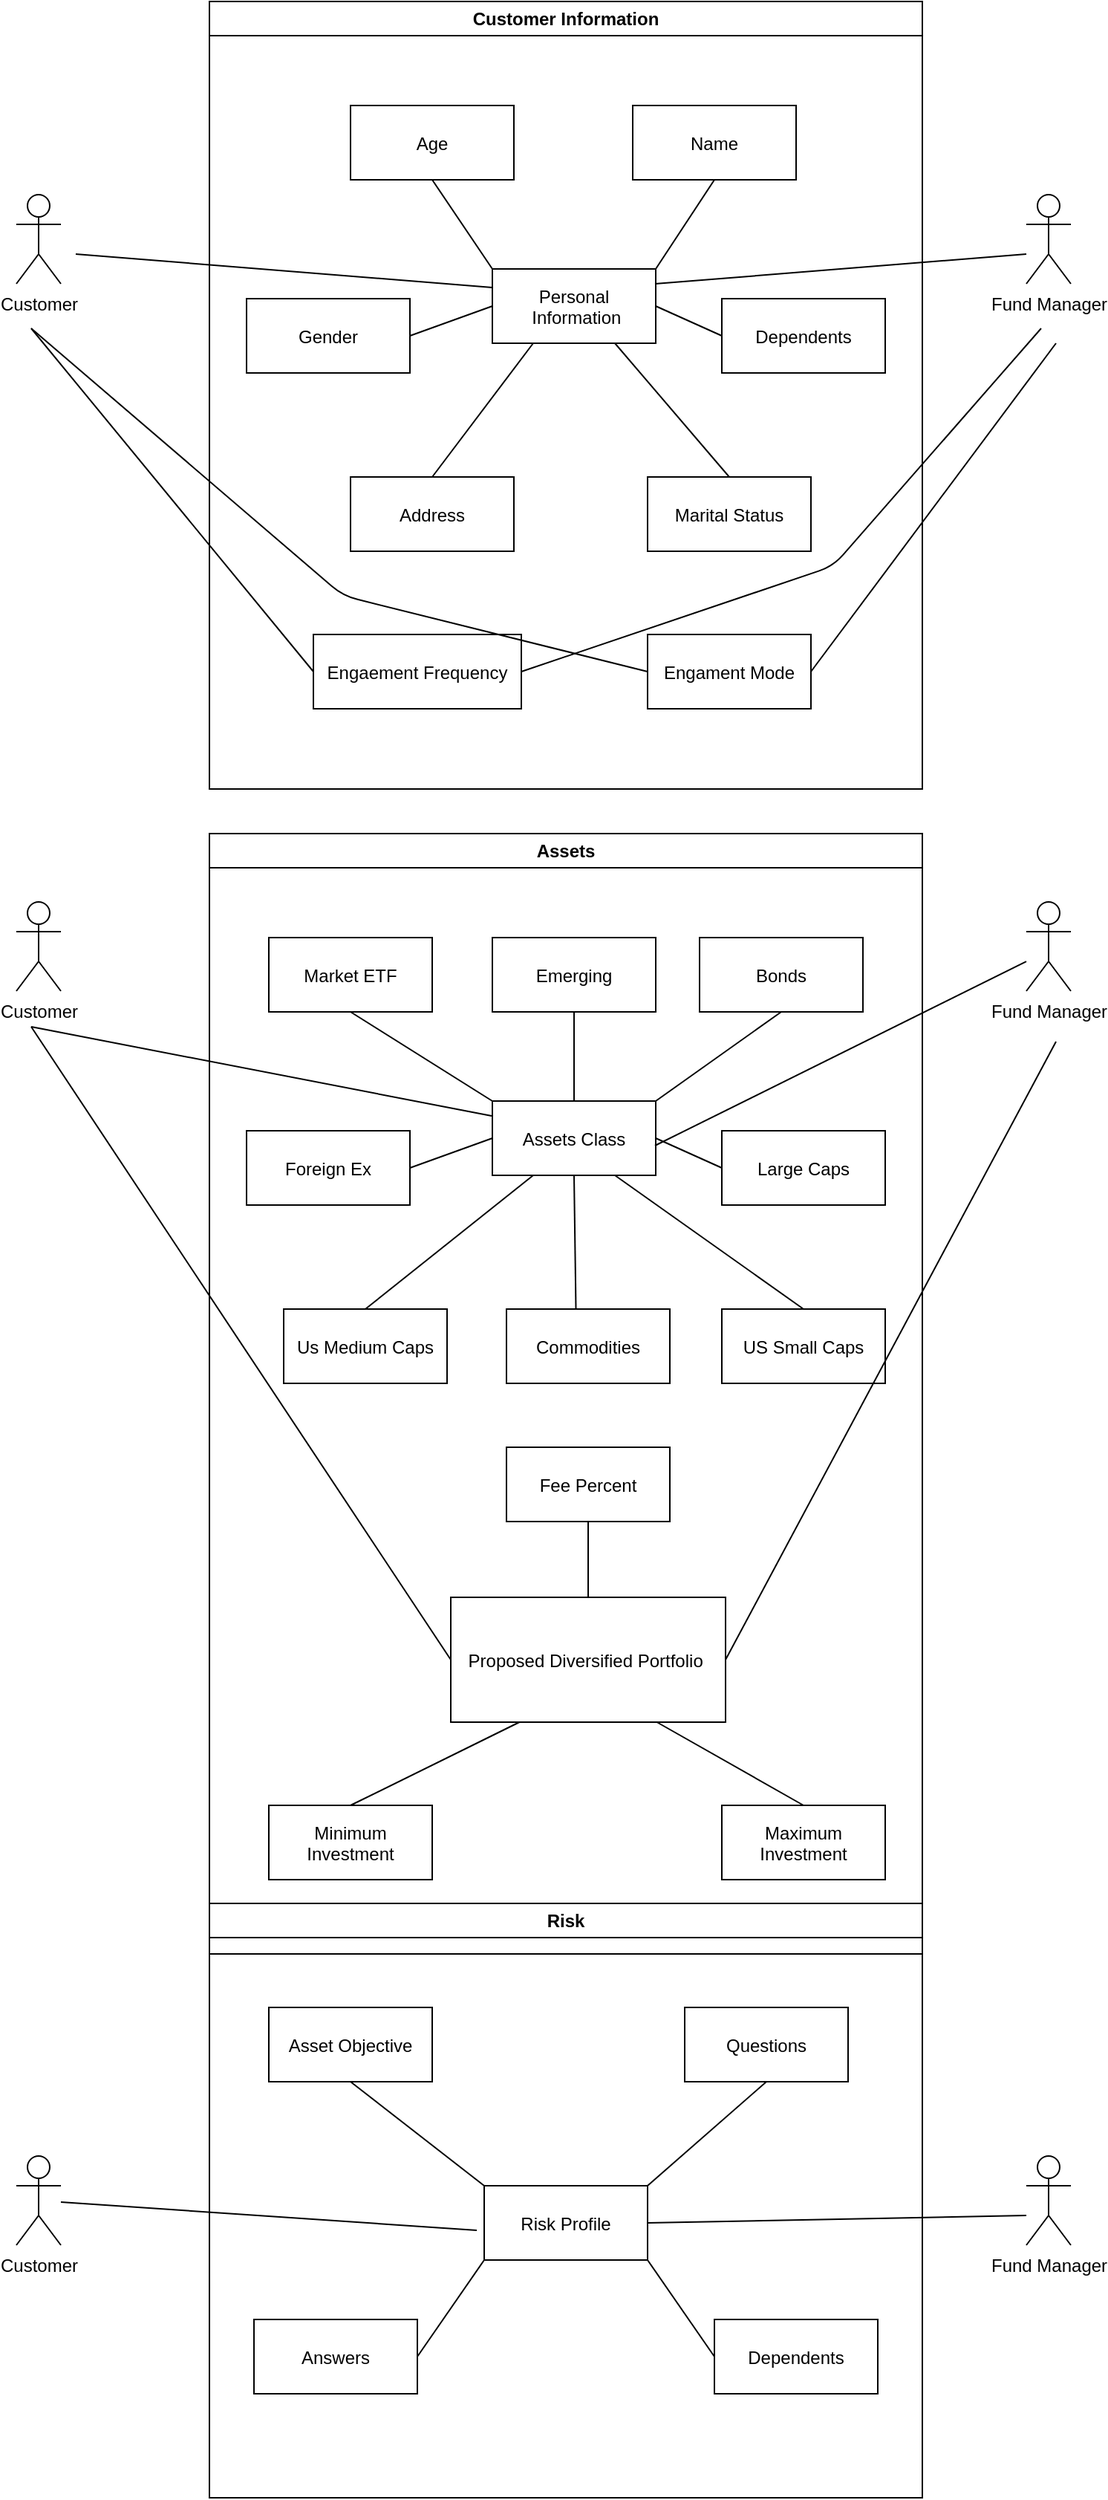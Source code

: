 <mxfile version="13.5.1" type="device"><diagram name="Page-1" id="e7e014a7-5840-1c2e-5031-d8a46d1fe8dd"><mxGraphModel dx="782" dy="506" grid="1" gridSize="10" guides="1" tooltips="1" connect="1" arrows="1" fold="1" page="1" pageScale="1" pageWidth="1169" pageHeight="826" background="#ffffff" math="0" shadow="0"><root><mxCell id="0"/><mxCell id="1" parent="0"/><mxCell id="3" value="Customer Information" style="swimlane;whiteSpace=wrap;startSize=23;" parent="1" vertex="1"><mxGeometry x="490" y="350" width="480" height="530" as="geometry"/></mxCell><mxCell id="15" value="Personal&#10; Information" style="" parent="3" vertex="1"><mxGeometry x="190.5" y="180" width="110" height="50" as="geometry"/></mxCell><mxCell id="16" value="Name" style="" parent="3" vertex="1"><mxGeometry x="285" y="70" width="110" height="50" as="geometry"/></mxCell><mxCell id="18" value="Age" style="" parent="3" vertex="1"><mxGeometry x="95" y="70" width="110" height="50" as="geometry"/></mxCell><mxCell id="MiRPedCqbhe4RKHhBILO-46" value="Marital Status" style="" parent="3" vertex="1"><mxGeometry x="295" y="320" width="110" height="50" as="geometry"/></mxCell><mxCell id="MiRPedCqbhe4RKHhBILO-47" value="Address" style="" parent="3" vertex="1"><mxGeometry x="95" y="320" width="110" height="50" as="geometry"/></mxCell><mxCell id="MiRPedCqbhe4RKHhBILO-55" value="Dependents" style="" parent="3" vertex="1"><mxGeometry x="345" y="200" width="110" height="50" as="geometry"/></mxCell><mxCell id="MiRPedCqbhe4RKHhBILO-54" value="Gender" style="" parent="3" vertex="1"><mxGeometry x="25" y="200" width="110" height="50" as="geometry"/></mxCell><mxCell id="MiRPedCqbhe4RKHhBILO-72" value="" style="endArrow=none;html=1;entryX=0.5;entryY=1;entryDx=0;entryDy=0;exitX=1;exitY=0;exitDx=0;exitDy=0;" parent="3" source="15" target="16" edge="1"><mxGeometry width="50" height="50" relative="1" as="geometry"><mxPoint x="250" y="220" as="sourcePoint"/><mxPoint x="300" y="170" as="targetPoint"/></mxGeometry></mxCell><mxCell id="MiRPedCqbhe4RKHhBILO-73" value="" style="endArrow=none;html=1;exitX=0;exitY=0;exitDx=0;exitDy=0;entryX=0.5;entryY=1;entryDx=0;entryDy=0;" parent="3" source="15" target="18" edge="1"><mxGeometry width="50" height="50" relative="1" as="geometry"><mxPoint x="250" y="220" as="sourcePoint"/><mxPoint x="300" y="170" as="targetPoint"/></mxGeometry></mxCell><mxCell id="MiRPedCqbhe4RKHhBILO-74" value="" style="endArrow=none;html=1;exitX=0;exitY=0.5;exitDx=0;exitDy=0;entryX=1;entryY=0.5;entryDx=0;entryDy=0;" parent="3" source="15" target="MiRPedCqbhe4RKHhBILO-54" edge="1"><mxGeometry width="50" height="50" relative="1" as="geometry"><mxPoint x="250" y="220" as="sourcePoint"/><mxPoint x="130" y="230" as="targetPoint"/></mxGeometry></mxCell><mxCell id="MiRPedCqbhe4RKHhBILO-75" value="" style="endArrow=none;html=1;exitX=1;exitY=0.5;exitDx=0;exitDy=0;entryX=0;entryY=0.5;entryDx=0;entryDy=0;" parent="3" source="15" target="MiRPedCqbhe4RKHhBILO-55" edge="1"><mxGeometry width="50" height="50" relative="1" as="geometry"><mxPoint x="250" y="220" as="sourcePoint"/><mxPoint x="300" y="170" as="targetPoint"/></mxGeometry></mxCell><mxCell id="MiRPedCqbhe4RKHhBILO-76" value="" style="endArrow=none;html=1;exitX=0.25;exitY=1;exitDx=0;exitDy=0;entryX=0.5;entryY=0;entryDx=0;entryDy=0;" parent="3" source="15" target="MiRPedCqbhe4RKHhBILO-47" edge="1"><mxGeometry width="50" height="50" relative="1" as="geometry"><mxPoint x="250" y="220" as="sourcePoint"/><mxPoint x="300" y="170" as="targetPoint"/></mxGeometry></mxCell><mxCell id="MiRPedCqbhe4RKHhBILO-77" value="" style="endArrow=none;html=1;exitX=0.75;exitY=1;exitDx=0;exitDy=0;entryX=0.5;entryY=0;entryDx=0;entryDy=0;" parent="3" source="15" target="MiRPedCqbhe4RKHhBILO-46" edge="1"><mxGeometry width="50" height="50" relative="1" as="geometry"><mxPoint x="250" y="230" as="sourcePoint"/><mxPoint x="300" y="170" as="targetPoint"/></mxGeometry></mxCell><mxCell id="MiRPedCqbhe4RKHhBILO-151" value="Engaement Frequency" style="" parent="3" vertex="1"><mxGeometry x="70" y="426" width="140" height="50" as="geometry"/></mxCell><mxCell id="MiRPedCqbhe4RKHhBILO-152" value="Engament Mode" style="" parent="3" vertex="1"><mxGeometry x="295" y="426" width="110" height="50" as="geometry"/></mxCell><mxCell id="MiRPedCqbhe4RKHhBILO-64" value="Fund Manager" style="shape=umlActor;verticalLabelPosition=bottom;verticalAlign=top;html=1;outlineConnect=0;" parent="1" vertex="1"><mxGeometry x="1040" y="480" width="30" height="60" as="geometry"/></mxCell><mxCell id="MiRPedCqbhe4RKHhBILO-68" value="Customer" style="shape=umlActor;verticalLabelPosition=bottom;verticalAlign=top;html=1;outlineConnect=0;" parent="1" vertex="1"><mxGeometry x="360" y="480" width="30" height="60" as="geometry"/></mxCell><mxCell id="MiRPedCqbhe4RKHhBILO-78" value="" style="endArrow=none;html=1;entryX=0;entryY=0.25;entryDx=0;entryDy=0;" parent="1" target="15" edge="1"><mxGeometry width="50" height="50" relative="1" as="geometry"><mxPoint x="400" y="520" as="sourcePoint"/><mxPoint x="810" y="500" as="targetPoint"/></mxGeometry></mxCell><mxCell id="MiRPedCqbhe4RKHhBILO-79" value="" style="endArrow=none;html=1;entryX=0;entryY=0.667;entryDx=0;entryDy=0;entryPerimeter=0;" parent="1" target="MiRPedCqbhe4RKHhBILO-64" edge="1"><mxGeometry width="50" height="50" relative="1" as="geometry"><mxPoint x="790" y="540" as="sourcePoint"/><mxPoint x="810" y="500" as="targetPoint"/></mxGeometry></mxCell><mxCell id="MiRPedCqbhe4RKHhBILO-80" value="Assets" style="swimlane;whiteSpace=wrap;startSize=23;" parent="1" vertex="1"><mxGeometry x="490" y="910" width="480" height="754" as="geometry"/></mxCell><mxCell id="MiRPedCqbhe4RKHhBILO-81" value="Assets Class" style="" parent="MiRPedCqbhe4RKHhBILO-80" vertex="1"><mxGeometry x="190.5" y="180" width="110" height="50" as="geometry"/></mxCell><mxCell id="MiRPedCqbhe4RKHhBILO-82" value="Bonds" style="" parent="MiRPedCqbhe4RKHhBILO-80" vertex="1"><mxGeometry x="330" y="70" width="110" height="50" as="geometry"/></mxCell><mxCell id="MiRPedCqbhe4RKHhBILO-83" value="Market ETF" style="" parent="MiRPedCqbhe4RKHhBILO-80" vertex="1"><mxGeometry x="40" y="70" width="110" height="50" as="geometry"/></mxCell><mxCell id="MiRPedCqbhe4RKHhBILO-84" value="US Small Caps" style="" parent="MiRPedCqbhe4RKHhBILO-80" vertex="1"><mxGeometry x="345" y="320" width="110" height="50" as="geometry"/></mxCell><mxCell id="MiRPedCqbhe4RKHhBILO-85" value="Us Medium Caps" style="" parent="MiRPedCqbhe4RKHhBILO-80" vertex="1"><mxGeometry x="50" y="320" width="110" height="50" as="geometry"/></mxCell><mxCell id="MiRPedCqbhe4RKHhBILO-86" value="Large Caps" style="" parent="MiRPedCqbhe4RKHhBILO-80" vertex="1"><mxGeometry x="345" y="200" width="110" height="50" as="geometry"/></mxCell><mxCell id="MiRPedCqbhe4RKHhBILO-87" value="Foreign Ex" style="" parent="MiRPedCqbhe4RKHhBILO-80" vertex="1"><mxGeometry x="25" y="200" width="110" height="50" as="geometry"/></mxCell><mxCell id="MiRPedCqbhe4RKHhBILO-88" value="" style="endArrow=none;html=1;entryX=0.5;entryY=1;entryDx=0;entryDy=0;exitX=1;exitY=0;exitDx=0;exitDy=0;" parent="MiRPedCqbhe4RKHhBILO-80" source="MiRPedCqbhe4RKHhBILO-81" target="MiRPedCqbhe4RKHhBILO-82" edge="1"><mxGeometry width="50" height="50" relative="1" as="geometry"><mxPoint x="250" y="220" as="sourcePoint"/><mxPoint x="300" y="170" as="targetPoint"/></mxGeometry></mxCell><mxCell id="MiRPedCqbhe4RKHhBILO-89" value="" style="endArrow=none;html=1;exitX=0;exitY=0;exitDx=0;exitDy=0;entryX=0.5;entryY=1;entryDx=0;entryDy=0;" parent="MiRPedCqbhe4RKHhBILO-80" source="MiRPedCqbhe4RKHhBILO-81" target="MiRPedCqbhe4RKHhBILO-83" edge="1"><mxGeometry width="50" height="50" relative="1" as="geometry"><mxPoint x="250" y="220" as="sourcePoint"/><mxPoint x="300" y="170" as="targetPoint"/></mxGeometry></mxCell><mxCell id="MiRPedCqbhe4RKHhBILO-90" value="" style="endArrow=none;html=1;exitX=0;exitY=0.5;exitDx=0;exitDy=0;entryX=1;entryY=0.5;entryDx=0;entryDy=0;" parent="MiRPedCqbhe4RKHhBILO-80" source="MiRPedCqbhe4RKHhBILO-81" target="MiRPedCqbhe4RKHhBILO-87" edge="1"><mxGeometry width="50" height="50" relative="1" as="geometry"><mxPoint x="250" y="220" as="sourcePoint"/><mxPoint x="130" y="230" as="targetPoint"/></mxGeometry></mxCell><mxCell id="MiRPedCqbhe4RKHhBILO-91" value="" style="endArrow=none;html=1;exitX=1;exitY=0.5;exitDx=0;exitDy=0;entryX=0;entryY=0.5;entryDx=0;entryDy=0;" parent="MiRPedCqbhe4RKHhBILO-80" source="MiRPedCqbhe4RKHhBILO-81" target="MiRPedCqbhe4RKHhBILO-86" edge="1"><mxGeometry width="50" height="50" relative="1" as="geometry"><mxPoint x="250" y="220" as="sourcePoint"/><mxPoint x="300" y="170" as="targetPoint"/></mxGeometry></mxCell><mxCell id="MiRPedCqbhe4RKHhBILO-92" value="" style="endArrow=none;html=1;exitX=0.25;exitY=1;exitDx=0;exitDy=0;entryX=0.5;entryY=0;entryDx=0;entryDy=0;" parent="MiRPedCqbhe4RKHhBILO-80" source="MiRPedCqbhe4RKHhBILO-81" target="MiRPedCqbhe4RKHhBILO-85" edge="1"><mxGeometry width="50" height="50" relative="1" as="geometry"><mxPoint x="250" y="220" as="sourcePoint"/><mxPoint x="300" y="170" as="targetPoint"/></mxGeometry></mxCell><mxCell id="MiRPedCqbhe4RKHhBILO-93" value="" style="endArrow=none;html=1;exitX=0.75;exitY=1;exitDx=0;exitDy=0;entryX=0.5;entryY=0;entryDx=0;entryDy=0;" parent="MiRPedCqbhe4RKHhBILO-80" source="MiRPedCqbhe4RKHhBILO-81" target="MiRPedCqbhe4RKHhBILO-84" edge="1"><mxGeometry width="50" height="50" relative="1" as="geometry"><mxPoint x="250" y="230" as="sourcePoint"/><mxPoint x="300" y="170" as="targetPoint"/></mxGeometry></mxCell><mxCell id="MiRPedCqbhe4RKHhBILO-98" value="Emerging" style="" parent="MiRPedCqbhe4RKHhBILO-80" vertex="1"><mxGeometry x="190.5" y="70" width="110" height="50" as="geometry"/></mxCell><mxCell id="MiRPedCqbhe4RKHhBILO-99" value="Commodities" style="" parent="MiRPedCqbhe4RKHhBILO-80" vertex="1"><mxGeometry x="200" y="320" width="110" height="50" as="geometry"/></mxCell><mxCell id="MiRPedCqbhe4RKHhBILO-100" value="" style="endArrow=none;html=1;exitX=0.5;exitY=1;exitDx=0;exitDy=0;entryX=0.5;entryY=0;entryDx=0;entryDy=0;" parent="MiRPedCqbhe4RKHhBILO-80" source="MiRPedCqbhe4RKHhBILO-98" target="MiRPedCqbhe4RKHhBILO-81" edge="1"><mxGeometry width="50" height="50" relative="1" as="geometry"><mxPoint x="320" y="124" as="sourcePoint"/><mxPoint x="370" y="74" as="targetPoint"/></mxGeometry></mxCell><mxCell id="MiRPedCqbhe4RKHhBILO-101" value="" style="endArrow=none;html=1;exitX=0.5;exitY=1;exitDx=0;exitDy=0;entryX=0.425;entryY=-0.009;entryDx=0;entryDy=0;entryPerimeter=0;" parent="MiRPedCqbhe4RKHhBILO-80" source="MiRPedCqbhe4RKHhBILO-81" target="MiRPedCqbhe4RKHhBILO-99" edge="1"><mxGeometry width="50" height="50" relative="1" as="geometry"><mxPoint x="320" y="124" as="sourcePoint"/><mxPoint x="370" y="74" as="targetPoint"/></mxGeometry></mxCell><mxCell id="MiRPedCqbhe4RKHhBILO-102" value="Proposed Diversified Portfolio " style="" parent="MiRPedCqbhe4RKHhBILO-80" vertex="1"><mxGeometry x="162.5" y="514" width="185" height="84" as="geometry"/></mxCell><mxCell id="MiRPedCqbhe4RKHhBILO-103" value="Maximum&#10;Investment" style="" parent="MiRPedCqbhe4RKHhBILO-80" vertex="1"><mxGeometry x="345" y="654" width="110" height="50" as="geometry"/></mxCell><mxCell id="MiRPedCqbhe4RKHhBILO-104" value="Minimum &#10;Investment" style="" parent="MiRPedCqbhe4RKHhBILO-80" vertex="1"><mxGeometry x="40" y="654" width="110" height="50" as="geometry"/></mxCell><mxCell id="MiRPedCqbhe4RKHhBILO-105" value="Fee Percent" style="" parent="MiRPedCqbhe4RKHhBILO-80" vertex="1"><mxGeometry x="200" y="413" width="110" height="50" as="geometry"/></mxCell><mxCell id="MiRPedCqbhe4RKHhBILO-108" value="" style="endArrow=none;html=1;exitX=0.5;exitY=1;exitDx=0;exitDy=0;" parent="MiRPedCqbhe4RKHhBILO-80" source="MiRPedCqbhe4RKHhBILO-105" target="MiRPedCqbhe4RKHhBILO-102" edge="1"><mxGeometry width="50" height="50" relative="1" as="geometry"><mxPoint x="250" y="464" as="sourcePoint"/><mxPoint x="255" y="517" as="targetPoint"/></mxGeometry></mxCell><mxCell id="MiRPedCqbhe4RKHhBILO-109" value="" style="endArrow=none;html=1;entryX=0.25;entryY=1;entryDx=0;entryDy=0;exitX=0.5;exitY=0;exitDx=0;exitDy=0;" parent="MiRPedCqbhe4RKHhBILO-80" source="MiRPedCqbhe4RKHhBILO-104" target="MiRPedCqbhe4RKHhBILO-102" edge="1"><mxGeometry width="50" height="50" relative="1" as="geometry"><mxPoint x="95" y="634" as="sourcePoint"/><mxPoint x="370" y="514" as="targetPoint"/></mxGeometry></mxCell><mxCell id="MiRPedCqbhe4RKHhBILO-110" value="" style="endArrow=none;html=1;exitX=0.75;exitY=1;exitDx=0;exitDy=0;entryX=0.5;entryY=0;entryDx=0;entryDy=0;" parent="MiRPedCqbhe4RKHhBILO-80" source="MiRPedCqbhe4RKHhBILO-102" target="MiRPedCqbhe4RKHhBILO-103" edge="1"><mxGeometry width="50" height="50" relative="1" as="geometry"><mxPoint x="320" y="564" as="sourcePoint"/><mxPoint x="370" y="514" as="targetPoint"/></mxGeometry></mxCell><mxCell id="MiRPedCqbhe4RKHhBILO-94" value="Fund Manager" style="shape=umlActor;verticalLabelPosition=bottom;verticalAlign=top;html=1;outlineConnect=0;" parent="1" vertex="1"><mxGeometry x="1040" y="956" width="30" height="60" as="geometry"/></mxCell><mxCell id="MiRPedCqbhe4RKHhBILO-95" value="Customer" style="shape=umlActor;verticalLabelPosition=bottom;verticalAlign=top;html=1;outlineConnect=0;" parent="1" vertex="1"><mxGeometry x="360" y="956" width="30" height="60" as="geometry"/></mxCell><mxCell id="MiRPedCqbhe4RKHhBILO-97" value="" style="endArrow=none;html=1;entryX=0;entryY=0.667;entryDx=0;entryDy=0;entryPerimeter=0;" parent="1" target="MiRPedCqbhe4RKHhBILO-94" edge="1"><mxGeometry width="50" height="50" relative="1" as="geometry"><mxPoint x="790" y="1120" as="sourcePoint"/><mxPoint x="810" y="976" as="targetPoint"/></mxGeometry></mxCell><mxCell id="MiRPedCqbhe4RKHhBILO-130" value="Risk" style="swimlane;whiteSpace=wrap;startSize=23;" parent="1" vertex="1"><mxGeometry x="490" y="1630" width="480" height="400" as="geometry"/></mxCell><mxCell id="MiRPedCqbhe4RKHhBILO-131" value="Risk Profile" style="" parent="MiRPedCqbhe4RKHhBILO-130" vertex="1"><mxGeometry x="185" y="190" width="110" height="50" as="geometry"/></mxCell><mxCell id="MiRPedCqbhe4RKHhBILO-132" value="Questions" style="" parent="MiRPedCqbhe4RKHhBILO-130" vertex="1"><mxGeometry x="320" y="70" width="110" height="50" as="geometry"/></mxCell><mxCell id="MiRPedCqbhe4RKHhBILO-133" value="Asset Objective" style="" parent="MiRPedCqbhe4RKHhBILO-130" vertex="1"><mxGeometry x="40" y="70" width="110" height="50" as="geometry"/></mxCell><mxCell id="MiRPedCqbhe4RKHhBILO-136" value="Dependents" style="" parent="MiRPedCqbhe4RKHhBILO-130" vertex="1"><mxGeometry x="340" y="280" width="110" height="50" as="geometry"/></mxCell><mxCell id="MiRPedCqbhe4RKHhBILO-137" value="Answers" style="" parent="MiRPedCqbhe4RKHhBILO-130" vertex="1"><mxGeometry x="30" y="280" width="110" height="50" as="geometry"/></mxCell><mxCell id="MiRPedCqbhe4RKHhBILO-138" value="" style="endArrow=none;html=1;entryX=0.5;entryY=1;entryDx=0;entryDy=0;exitX=1;exitY=0;exitDx=0;exitDy=0;" parent="MiRPedCqbhe4RKHhBILO-130" source="MiRPedCqbhe4RKHhBILO-131" target="MiRPedCqbhe4RKHhBILO-132" edge="1"><mxGeometry width="50" height="50" relative="1" as="geometry"><mxPoint x="250" y="220" as="sourcePoint"/><mxPoint x="300" y="170" as="targetPoint"/></mxGeometry></mxCell><mxCell id="MiRPedCqbhe4RKHhBILO-139" value="" style="endArrow=none;html=1;exitX=0;exitY=0;exitDx=0;exitDy=0;entryX=0.5;entryY=1;entryDx=0;entryDy=0;" parent="MiRPedCqbhe4RKHhBILO-130" source="MiRPedCqbhe4RKHhBILO-131" target="MiRPedCqbhe4RKHhBILO-133" edge="1"><mxGeometry width="50" height="50" relative="1" as="geometry"><mxPoint x="250" y="220" as="sourcePoint"/><mxPoint x="300" y="170" as="targetPoint"/></mxGeometry></mxCell><mxCell id="MiRPedCqbhe4RKHhBILO-140" value="" style="endArrow=none;html=1;exitX=0;exitY=1;exitDx=0;exitDy=0;entryX=1;entryY=0.5;entryDx=0;entryDy=0;" parent="MiRPedCqbhe4RKHhBILO-130" source="MiRPedCqbhe4RKHhBILO-131" target="MiRPedCqbhe4RKHhBILO-137" edge="1"><mxGeometry width="50" height="50" relative="1" as="geometry"><mxPoint x="250" y="220" as="sourcePoint"/><mxPoint x="130" y="230" as="targetPoint"/></mxGeometry></mxCell><mxCell id="MiRPedCqbhe4RKHhBILO-141" value="" style="endArrow=none;html=1;exitX=1;exitY=1;exitDx=0;exitDy=0;entryX=0;entryY=0.5;entryDx=0;entryDy=0;" parent="MiRPedCqbhe4RKHhBILO-130" source="MiRPedCqbhe4RKHhBILO-131" target="MiRPedCqbhe4RKHhBILO-136" edge="1"><mxGeometry width="50" height="50" relative="1" as="geometry"><mxPoint x="250" y="220" as="sourcePoint"/><mxPoint x="300" y="170" as="targetPoint"/></mxGeometry></mxCell><mxCell id="MiRPedCqbhe4RKHhBILO-144" value="Fund Manager" style="shape=umlActor;verticalLabelPosition=bottom;verticalAlign=top;html=1;outlineConnect=0;" parent="1" vertex="1"><mxGeometry x="1040" y="1800" width="30" height="60" as="geometry"/></mxCell><mxCell id="MiRPedCqbhe4RKHhBILO-145" value="Customer" style="shape=umlActor;verticalLabelPosition=bottom;verticalAlign=top;html=1;outlineConnect=0;" parent="1" vertex="1"><mxGeometry x="360" y="1800" width="30" height="60" as="geometry"/></mxCell><mxCell id="MiRPedCqbhe4RKHhBILO-147" value="" style="endArrow=none;html=1;entryX=0;entryY=0.667;entryDx=0;entryDy=0;entryPerimeter=0;exitX=1;exitY=0.5;exitDx=0;exitDy=0;" parent="1" source="MiRPedCqbhe4RKHhBILO-131" target="MiRPedCqbhe4RKHhBILO-144" edge="1"><mxGeometry width="50" height="50" relative="1" as="geometry"><mxPoint x="790" y="1820" as="sourcePoint"/><mxPoint x="810" y="1780" as="targetPoint"/></mxGeometry></mxCell><mxCell id="MiRPedCqbhe4RKHhBILO-149" value="" style="endArrow=none;html=1;exitX=1;exitY=0.5;exitDx=0;exitDy=0;" parent="1" source="MiRPedCqbhe4RKHhBILO-102" edge="1"><mxGeometry width="50" height="50" relative="1" as="geometry"><mxPoint x="820" y="1230" as="sourcePoint"/><mxPoint x="1060" y="1050" as="targetPoint"/></mxGeometry></mxCell><mxCell id="MiRPedCqbhe4RKHhBILO-150" value="" style="endArrow=none;html=1;entryX=0;entryY=0.5;entryDx=0;entryDy=0;" parent="1" target="MiRPedCqbhe4RKHhBILO-102" edge="1"><mxGeometry width="50" height="50" relative="1" as="geometry"><mxPoint x="370" y="1040" as="sourcePoint"/><mxPoint x="660" y="1470" as="targetPoint"/></mxGeometry></mxCell><mxCell id="MiRPedCqbhe4RKHhBILO-153" value="" style="endArrow=none;html=1;entryX=0;entryY=0.5;entryDx=0;entryDy=0;" parent="1" target="MiRPedCqbhe4RKHhBILO-151" edge="1"><mxGeometry width="50" height="50" relative="1" as="geometry"><mxPoint x="370" y="570" as="sourcePoint"/><mxPoint x="870" y="610" as="targetPoint"/></mxGeometry></mxCell><mxCell id="MiRPedCqbhe4RKHhBILO-154" value="" style="endArrow=none;html=1;entryX=0;entryY=0.5;entryDx=0;entryDy=0;" parent="1" target="MiRPedCqbhe4RKHhBILO-152" edge="1"><mxGeometry width="50" height="50" relative="1" as="geometry"><mxPoint x="370" y="570" as="sourcePoint"/><mxPoint x="870" y="610" as="targetPoint"/><Array as="points"><mxPoint x="580" y="750"/></Array></mxGeometry></mxCell><mxCell id="52aNnuL1GFeOl_8hE5Gg-18" value="" style="endArrow=none;html=1;exitX=1;exitY=0.5;exitDx=0;exitDy=0;" parent="1" source="MiRPedCqbhe4RKHhBILO-151" edge="1"><mxGeometry width="50" height="50" relative="1" as="geometry"><mxPoint x="830" y="820" as="sourcePoint"/><mxPoint x="1050" y="570" as="targetPoint"/><Array as="points"><mxPoint x="910" y="730"/></Array></mxGeometry></mxCell><mxCell id="52aNnuL1GFeOl_8hE5Gg-19" value="" style="endArrow=none;html=1;exitX=1;exitY=0.5;exitDx=0;exitDy=0;" parent="1" source="MiRPedCqbhe4RKHhBILO-152" edge="1"><mxGeometry width="50" height="50" relative="1" as="geometry"><mxPoint x="710" y="811" as="sourcePoint"/><mxPoint x="1060" y="580" as="targetPoint"/></mxGeometry></mxCell><mxCell id="52aNnuL1GFeOl_8hE5Gg-21" value="" style="endArrow=none;html=1;" parent="1" edge="1"><mxGeometry width="50" height="50" relative="1" as="geometry"><mxPoint x="370" y="1040" as="sourcePoint"/><mxPoint x="680" y="1100" as="targetPoint"/></mxGeometry></mxCell><mxCell id="52aNnuL1GFeOl_8hE5Gg-22" value="" style="endArrow=none;html=1;" parent="1" source="MiRPedCqbhe4RKHhBILO-145" edge="1"><mxGeometry width="50" height="50" relative="1" as="geometry"><mxPoint x="830" y="1980" as="sourcePoint"/><mxPoint x="670" y="1850" as="targetPoint"/></mxGeometry></mxCell></root></mxGraphModel></diagram></mxfile>
